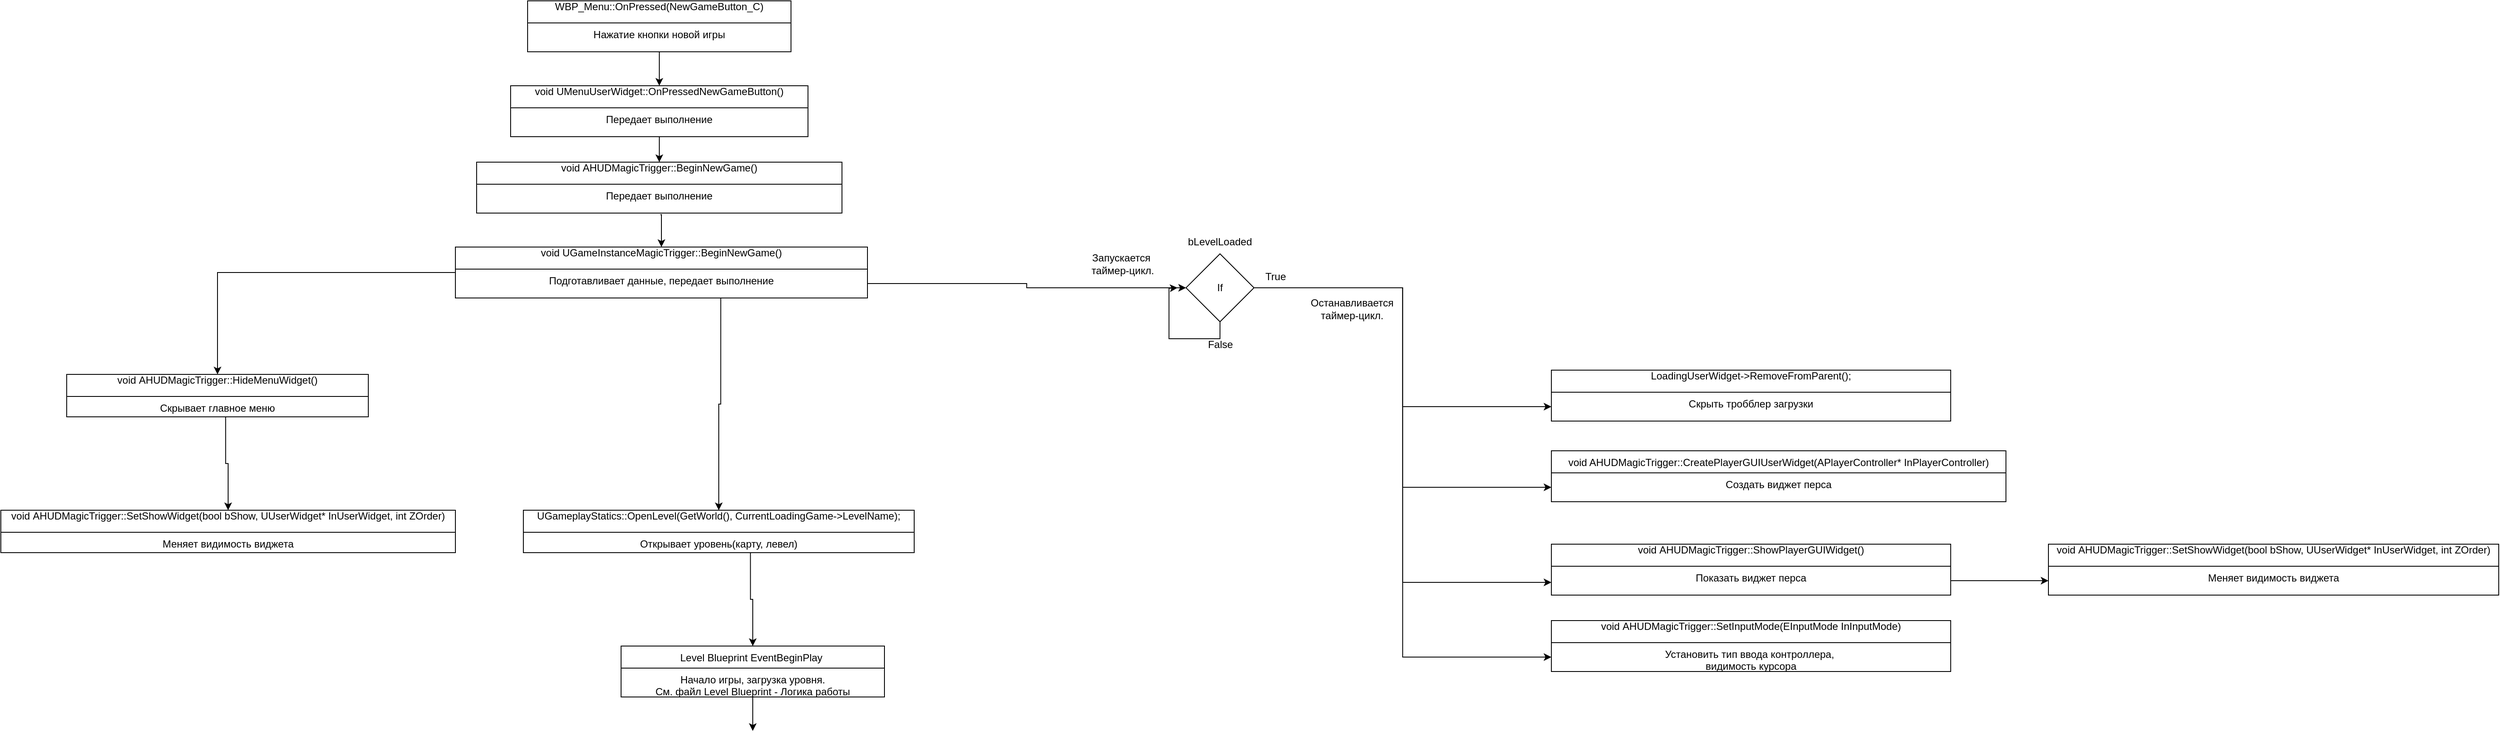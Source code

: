 <mxfile version="14.9.6" type="device"><diagram id="C5RBs43oDa-KdzZeNtuy" name="Page-1"><mxGraphModel dx="1359" dy="863" grid="1" gridSize="10" guides="1" tooltips="1" connect="1" arrows="1" fold="1" page="1" pageScale="1" pageWidth="3300" pageHeight="2339" math="0" shadow="0"><root><mxCell id="WIyWlLk6GJQsqaUBKTNV-0"/><mxCell id="WIyWlLk6GJQsqaUBKTNV-1" parent="WIyWlLk6GJQsqaUBKTNV-0"/><mxCell id="k80drEzrbuLq7IRVOUCI-0" value="" style="edgeStyle=orthogonalEdgeStyle;rounded=0;orthogonalLoop=1;jettySize=auto;html=0;" parent="WIyWlLk6GJQsqaUBKTNV-1" source="k80drEzrbuLq7IRVOUCI-1" edge="1"><mxGeometry relative="1" as="geometry"><mxPoint x="955" y="270" as="targetPoint"/></mxGeometry></mxCell><mxCell id="k80drEzrbuLq7IRVOUCI-1" value="WBP_Menu::OnPressed(NewGameButton_C)&#10;" style="swimlane;fontStyle=0;childLayout=stackLayout;horizontal=1;startSize=26;fillColor=none;horizontalStack=0;resizeParent=1;resizeParentMax=0;resizeLast=0;collapsible=0;marginBottom=0;html=0;autosize=0;" parent="WIyWlLk6GJQsqaUBKTNV-1" vertex="1"><mxGeometry x="800" y="170" width="310" height="60" as="geometry"><mxRectangle x="90" y="150" width="420" height="26" as="alternateBounds"/></mxGeometry></mxCell><mxCell id="k80drEzrbuLq7IRVOUCI-2" value="Нажатие кнопки новой игры" style="text;strokeColor=none;fillColor=none;align=center;verticalAlign=top;spacingLeft=4;spacingRight=4;overflow=hidden;rotatable=0;points=[[0,0.5],[1,0.5]];portConstraint=eastwest;collapsible=0;" parent="k80drEzrbuLq7IRVOUCI-1" vertex="1"><mxGeometry y="26" width="310" height="34" as="geometry"/></mxCell><mxCell id="k80drEzrbuLq7IRVOUCI-22" value="" style="edgeStyle=orthogonalEdgeStyle;rounded=0;orthogonalLoop=1;jettySize=auto;html=1;entryX=0.5;entryY=0;entryDx=0;entryDy=0;exitX=0.503;exitY=1.054;exitDx=0;exitDy=0;exitPerimeter=0;" parent="WIyWlLk6GJQsqaUBKTNV-1" source="kEYPDKSuyRXLrv-L3ns8-1" target="k80drEzrbuLq7IRVOUCI-20" edge="1"><mxGeometry relative="1" as="geometry"/></mxCell><mxCell id="kEYPDKSuyRXLrv-L3ns8-2" value="" style="edgeStyle=orthogonalEdgeStyle;rounded=0;orthogonalLoop=1;jettySize=auto;html=1;entryX=0.5;entryY=0;entryDx=0;entryDy=0;" parent="WIyWlLk6GJQsqaUBKTNV-1" source="k80drEzrbuLq7IRVOUCI-18" target="kEYPDKSuyRXLrv-L3ns8-0" edge="1"><mxGeometry relative="1" as="geometry"/></mxCell><mxCell id="k80drEzrbuLq7IRVOUCI-18" value="void UMenuUserWidget::OnPressedNewGameButton()&#10;" style="swimlane;fontStyle=0;childLayout=stackLayout;horizontal=1;startSize=26;fillColor=none;horizontalStack=0;resizeParent=1;resizeParentMax=0;resizeLast=0;collapsible=0;marginBottom=0;html=0;autosize=0;" parent="WIyWlLk6GJQsqaUBKTNV-1" vertex="1"><mxGeometry x="780" y="270" width="350" height="60" as="geometry"><mxRectangle x="90" y="150" width="420" height="26" as="alternateBounds"/></mxGeometry></mxCell><mxCell id="k80drEzrbuLq7IRVOUCI-19" value="Передает выполнение" style="text;strokeColor=none;fillColor=none;align=center;verticalAlign=top;spacingLeft=4;spacingRight=4;overflow=hidden;rotatable=0;points=[[0,0.5],[1,0.5]];portConstraint=eastwest;collapsible=0;" parent="k80drEzrbuLq7IRVOUCI-18" vertex="1"><mxGeometry y="26" width="350" height="34" as="geometry"/></mxCell><mxCell id="k80drEzrbuLq7IRVOUCI-28" value="" style="edgeStyle=orthogonalEdgeStyle;rounded=0;orthogonalLoop=1;jettySize=auto;html=1;entryX=0.5;entryY=0;entryDx=0;entryDy=0;" parent="WIyWlLk6GJQsqaUBKTNV-1" source="k80drEzrbuLq7IRVOUCI-20" target="k80drEzrbuLq7IRVOUCI-26" edge="1"><mxGeometry relative="1" as="geometry"/></mxCell><mxCell id="k80drEzrbuLq7IRVOUCI-20" value="void UGameInstanceMagicTrigger::BeginNewGame()&#10;" style="swimlane;fontStyle=0;childLayout=stackLayout;horizontal=1;startSize=26;fillColor=none;horizontalStack=0;resizeParent=1;resizeParentMax=0;resizeLast=0;collapsible=0;marginBottom=0;html=0;autosize=0;" parent="WIyWlLk6GJQsqaUBKTNV-1" vertex="1"><mxGeometry x="715" y="460" width="485" height="60" as="geometry"><mxRectangle x="90" y="150" width="420" height="26" as="alternateBounds"/></mxGeometry></mxCell><mxCell id="k80drEzrbuLq7IRVOUCI-21" value="Подготавливает данные, передает выполнение" style="text;strokeColor=none;fillColor=none;align=center;verticalAlign=top;spacingLeft=4;spacingRight=4;overflow=hidden;rotatable=0;points=[[0,0.5],[1,0.5]];portConstraint=eastwest;collapsible=0;" parent="k80drEzrbuLq7IRVOUCI-20" vertex="1"><mxGeometry y="26" width="485" height="34" as="geometry"/></mxCell><mxCell id="k80drEzrbuLq7IRVOUCI-26" value="void AHUDMagicTrigger::HideMenuWidget()&#10;" style="swimlane;fontStyle=0;childLayout=stackLayout;horizontal=1;startSize=26;fillColor=none;horizontalStack=0;resizeParent=1;resizeParentMax=0;resizeLast=0;collapsible=0;marginBottom=0;html=0;autosize=0;" parent="WIyWlLk6GJQsqaUBKTNV-1" vertex="1"><mxGeometry x="257.5" y="610" width="355" height="50" as="geometry"><mxRectangle x="90" y="150" width="420" height="26" as="alternateBounds"/></mxGeometry></mxCell><mxCell id="k80drEzrbuLq7IRVOUCI-27" value="Скрывает главное меню" style="text;strokeColor=none;fillColor=none;align=center;verticalAlign=top;spacingLeft=4;spacingRight=4;overflow=hidden;rotatable=0;points=[[0,0.5],[1,0.5]];portConstraint=eastwest;collapsible=0;" parent="k80drEzrbuLq7IRVOUCI-26" vertex="1"><mxGeometry y="26" width="355" height="24" as="geometry"/></mxCell><mxCell id="k80drEzrbuLq7IRVOUCI-29" value="UGameplayStatics::OpenLevel(GetWorld(), CurrentLoadingGame-&gt;LevelName);&#10;" style="swimlane;fontStyle=0;childLayout=stackLayout;horizontal=1;startSize=26;fillColor=none;horizontalStack=0;resizeParent=1;resizeParentMax=0;resizeLast=0;collapsible=0;marginBottom=0;html=0;autosize=0;" parent="WIyWlLk6GJQsqaUBKTNV-1" vertex="1"><mxGeometry x="795" y="770" width="460" height="50" as="geometry"><mxRectangle x="90" y="150" width="420" height="26" as="alternateBounds"/></mxGeometry></mxCell><mxCell id="k80drEzrbuLq7IRVOUCI-30" value="Открывает уровень(карту, левел)" style="text;strokeColor=none;fillColor=none;align=center;verticalAlign=top;spacingLeft=4;spacingRight=4;overflow=hidden;rotatable=0;points=[[0,0.5],[1,0.5]];portConstraint=eastwest;collapsible=0;" parent="k80drEzrbuLq7IRVOUCI-29" vertex="1"><mxGeometry y="26" width="460" height="24" as="geometry"/></mxCell><mxCell id="k80drEzrbuLq7IRVOUCI-33" style="edgeStyle=orthogonalEdgeStyle;rounded=0;orthogonalLoop=1;jettySize=auto;html=1;exitX=0.644;exitY=0.99;exitDx=0;exitDy=0;exitPerimeter=0;" parent="WIyWlLk6GJQsqaUBKTNV-1" source="k80drEzrbuLq7IRVOUCI-21" target="k80drEzrbuLq7IRVOUCI-29" edge="1"><mxGeometry relative="1" as="geometry"><mxPoint x="1015" y="530" as="sourcePoint"/></mxGeometry></mxCell><mxCell id="k80drEzrbuLq7IRVOUCI-36" style="edgeStyle=orthogonalEdgeStyle;rounded=0;orthogonalLoop=1;jettySize=auto;html=1;exitX=1;exitY=0.5;exitDx=0;exitDy=0;entryX=0;entryY=0.5;entryDx=0;entryDy=0;" parent="WIyWlLk6GJQsqaUBKTNV-1" source="k80drEzrbuLq7IRVOUCI-21" target="k80drEzrbuLq7IRVOUCI-68" edge="1"><mxGeometry relative="1" as="geometry"/></mxCell><mxCell id="k80drEzrbuLq7IRVOUCI-37" value="void AHUDMagicTrigger::SetShowWidget(bool bShow, UUserWidget* InUserWidget, int ZOrder)&#10;" style="swimlane;fontStyle=0;childLayout=stackLayout;horizontal=1;startSize=26;fillColor=none;horizontalStack=0;resizeParent=1;resizeParentMax=0;resizeLast=0;collapsible=0;marginBottom=0;html=0;autosize=0;" parent="WIyWlLk6GJQsqaUBKTNV-1" vertex="1"><mxGeometry x="180" y="770" width="535" height="50" as="geometry"><mxRectangle x="90" y="150" width="420" height="26" as="alternateBounds"/></mxGeometry></mxCell><mxCell id="k80drEzrbuLq7IRVOUCI-38" value="Меняет видимость виджета" style="text;strokeColor=none;fillColor=none;align=center;verticalAlign=top;spacingLeft=4;spacingRight=4;overflow=hidden;rotatable=0;points=[[0,0.5],[1,0.5]];portConstraint=eastwest;collapsible=0;" parent="k80drEzrbuLq7IRVOUCI-37" vertex="1"><mxGeometry y="26" width="535" height="24" as="geometry"/></mxCell><mxCell id="k80drEzrbuLq7IRVOUCI-40" style="edgeStyle=orthogonalEdgeStyle;rounded=0;orthogonalLoop=1;jettySize=auto;html=1;entryX=0.5;entryY=0;entryDx=0;entryDy=0;exitX=0.527;exitY=1;exitDx=0;exitDy=0;exitPerimeter=0;" parent="WIyWlLk6GJQsqaUBKTNV-1" source="k80drEzrbuLq7IRVOUCI-27" target="k80drEzrbuLq7IRVOUCI-37" edge="1"><mxGeometry relative="1" as="geometry"><mxPoint x="435.5" y="680" as="sourcePoint"/></mxGeometry></mxCell><mxCell id="k80drEzrbuLq7IRVOUCI-56" value="LoadingUserWidget-&gt;RemoveFromParent();&#10;" style="swimlane;fontStyle=0;childLayout=stackLayout;horizontal=1;startSize=26;fillColor=none;horizontalStack=0;resizeParent=1;resizeParentMax=0;resizeLast=0;collapsible=0;marginBottom=0;html=0;autosize=0;" parent="WIyWlLk6GJQsqaUBKTNV-1" vertex="1"><mxGeometry x="2004.97" y="605" width="470" height="60" as="geometry"><mxRectangle x="90" y="150" width="420" height="26" as="alternateBounds"/></mxGeometry></mxCell><mxCell id="k80drEzrbuLq7IRVOUCI-57" value="Скрыть тробблер загрузки" style="text;strokeColor=none;fillColor=none;align=center;verticalAlign=top;spacingLeft=4;spacingRight=4;overflow=hidden;rotatable=0;points=[[0,0.5],[1,0.5]];portConstraint=eastwest;collapsible=0;" parent="k80drEzrbuLq7IRVOUCI-56" vertex="1"><mxGeometry y="26" width="470" height="34" as="geometry"/></mxCell><mxCell id="k80drEzrbuLq7IRVOUCI-58" style="edgeStyle=orthogonalEdgeStyle;rounded=0;orthogonalLoop=1;jettySize=auto;html=1;entryX=0;entryY=0.5;entryDx=0;entryDy=0;exitX=1;exitY=0.5;exitDx=0;exitDy=0;" parent="WIyWlLk6GJQsqaUBKTNV-1" source="k80drEzrbuLq7IRVOUCI-68" target="k80drEzrbuLq7IRVOUCI-57" edge="1"><mxGeometry relative="1" as="geometry"><mxPoint x="1654.97" y="505" as="sourcePoint"/></mxGeometry></mxCell><mxCell id="k80drEzrbuLq7IRVOUCI-59" value="void AHUDMagicTrigger::ShowPlayerGUIWidget()&#10;" style="swimlane;fontStyle=0;childLayout=stackLayout;horizontal=1;startSize=26;fillColor=none;horizontalStack=0;resizeParent=1;resizeParentMax=0;resizeLast=0;collapsible=0;marginBottom=0;html=0;autosize=0;" parent="WIyWlLk6GJQsqaUBKTNV-1" vertex="1"><mxGeometry x="2004.97" y="810" width="470" height="60" as="geometry"><mxRectangle x="90" y="150" width="420" height="26" as="alternateBounds"/></mxGeometry></mxCell><mxCell id="k80drEzrbuLq7IRVOUCI-60" value="Показать виджет перса" style="text;strokeColor=none;fillColor=none;align=center;verticalAlign=top;spacingLeft=4;spacingRight=4;overflow=hidden;rotatable=0;points=[[0,0.5],[1,0.5]];portConstraint=eastwest;collapsible=0;" parent="k80drEzrbuLq7IRVOUCI-59" vertex="1"><mxGeometry y="26" width="470" height="34" as="geometry"/></mxCell><mxCell id="k80drEzrbuLq7IRVOUCI-61" style="edgeStyle=orthogonalEdgeStyle;rounded=0;orthogonalLoop=1;jettySize=auto;html=1;exitX=1;exitY=0.5;exitDx=0;exitDy=0;entryX=0;entryY=0.75;entryDx=0;entryDy=0;" parent="WIyWlLk6GJQsqaUBKTNV-1" source="k80drEzrbuLq7IRVOUCI-68" target="k80drEzrbuLq7IRVOUCI-59" edge="1"><mxGeometry relative="1" as="geometry"><mxPoint x="1664.94" y="728" as="sourcePoint"/></mxGeometry></mxCell><mxCell id="k80drEzrbuLq7IRVOUCI-62" value="void AHUDMagicTrigger::SetInputMode(EInputMode InInputMode)&#10;" style="swimlane;fontStyle=0;childLayout=stackLayout;horizontal=1;startSize=26;fillColor=none;horizontalStack=0;resizeParent=1;resizeParentMax=0;resizeLast=0;collapsible=0;marginBottom=0;html=0;autosize=0;" parent="WIyWlLk6GJQsqaUBKTNV-1" vertex="1"><mxGeometry x="2004.97" y="900" width="470" height="60" as="geometry"><mxRectangle x="90" y="150" width="420" height="26" as="alternateBounds"/></mxGeometry></mxCell><mxCell id="k80drEzrbuLq7IRVOUCI-63" value="Установить тип ввода контроллера, &#10;видимость курсора" style="text;strokeColor=none;fillColor=none;align=center;verticalAlign=top;spacingLeft=4;spacingRight=4;overflow=hidden;rotatable=0;points=[[0,0.5],[1,0.5]];portConstraint=eastwest;collapsible=0;" parent="k80drEzrbuLq7IRVOUCI-62" vertex="1"><mxGeometry y="26" width="470" height="34" as="geometry"/></mxCell><mxCell id="k80drEzrbuLq7IRVOUCI-64" value="void AHUDMagicTrigger::SetShowWidget(bool bShow, UUserWidget* InUserWidget, int ZOrder)&#10;" style="swimlane;fontStyle=0;childLayout=stackLayout;horizontal=1;startSize=26;fillColor=none;horizontalStack=0;resizeParent=1;resizeParentMax=0;resizeLast=0;collapsible=0;marginBottom=0;html=0;autosize=0;" parent="WIyWlLk6GJQsqaUBKTNV-1" vertex="1"><mxGeometry x="2590" y="810" width="530" height="60" as="geometry"><mxRectangle x="90" y="150" width="420" height="26" as="alternateBounds"/></mxGeometry></mxCell><mxCell id="k80drEzrbuLq7IRVOUCI-65" value="Меняет видимость виджета" style="text;strokeColor=none;fillColor=none;align=center;verticalAlign=top;spacingLeft=4;spacingRight=4;overflow=hidden;rotatable=0;points=[[0,0.5],[1,0.5]];portConstraint=eastwest;collapsible=0;" parent="k80drEzrbuLq7IRVOUCI-64" vertex="1"><mxGeometry y="26" width="530" height="34" as="geometry"/></mxCell><mxCell id="k80drEzrbuLq7IRVOUCI-66" style="edgeStyle=orthogonalEdgeStyle;rounded=0;orthogonalLoop=1;jettySize=auto;html=1;exitX=1;exitY=0.5;exitDx=0;exitDy=0;entryX=0;entryY=0.5;entryDx=0;entryDy=0;" parent="WIyWlLk6GJQsqaUBKTNV-1" source="k80drEzrbuLq7IRVOUCI-60" target="k80drEzrbuLq7IRVOUCI-65" edge="1"><mxGeometry relative="1" as="geometry"/></mxCell><mxCell id="k80drEzrbuLq7IRVOUCI-67" style="edgeStyle=orthogonalEdgeStyle;rounded=0;orthogonalLoop=1;jettySize=auto;html=1;exitX=1;exitY=0.5;exitDx=0;exitDy=0;entryX=0;entryY=0.5;entryDx=0;entryDy=0;" parent="WIyWlLk6GJQsqaUBKTNV-1" source="k80drEzrbuLq7IRVOUCI-68" target="k80drEzrbuLq7IRVOUCI-63" edge="1"><mxGeometry relative="1" as="geometry"><mxPoint x="1664.94" y="728" as="sourcePoint"/></mxGeometry></mxCell><mxCell id="n_eFRe4WhEGPY29LOg5F-2" style="edgeStyle=orthogonalEdgeStyle;rounded=0;orthogonalLoop=1;jettySize=auto;html=1;exitX=1;exitY=0.5;exitDx=0;exitDy=0;entryX=0;entryY=0.5;entryDx=0;entryDy=0;" edge="1" parent="WIyWlLk6GJQsqaUBKTNV-1" source="k80drEzrbuLq7IRVOUCI-68" target="n_eFRe4WhEGPY29LOg5F-1"><mxGeometry relative="1" as="geometry"/></mxCell><mxCell id="k80drEzrbuLq7IRVOUCI-68" value="If" style="rhombus;whiteSpace=wrap;html=1;" parent="WIyWlLk6GJQsqaUBKTNV-1" vertex="1"><mxGeometry x="1574.94" y="468" width="80" height="80" as="geometry"/></mxCell><mxCell id="k80drEzrbuLq7IRVOUCI-69" value="bLevelLoaded&#10;" style="text;align=center;verticalAlign=middle;resizable=0;points=[];autosize=1;strokeColor=none;" parent="WIyWlLk6GJQsqaUBKTNV-1" vertex="1"><mxGeometry x="1564.94" y="435" width="100" height="50" as="geometry"/></mxCell><mxCell id="k80drEzrbuLq7IRVOUCI-70" value="True" style="text;html=1;align=center;verticalAlign=middle;resizable=0;points=[];autosize=1;strokeColor=none;" parent="WIyWlLk6GJQsqaUBKTNV-1" vertex="1"><mxGeometry x="1659.94" y="485" width="40" height="20" as="geometry"/></mxCell><mxCell id="kEYPDKSuyRXLrv-L3ns8-5" value="" style="edgeStyle=orthogonalEdgeStyle;rounded=0;orthogonalLoop=1;jettySize=auto;html=1;" parent="WIyWlLk6GJQsqaUBKTNV-1" source="k80drEzrbuLq7IRVOUCI-73" edge="1"><mxGeometry relative="1" as="geometry"><mxPoint x="1065" y="1030" as="targetPoint"/></mxGeometry></mxCell><mxCell id="k80drEzrbuLq7IRVOUCI-73" value="Level Blueprint EventBeginPlay " style="swimlane;fontStyle=0;childLayout=stackLayout;horizontal=1;startSize=26;fillColor=none;horizontalStack=0;resizeParent=1;resizeParentMax=0;resizeLast=0;collapsible=0;marginBottom=0;html=0;autosize=0;" parent="WIyWlLk6GJQsqaUBKTNV-1" vertex="1"><mxGeometry x="910.0" y="930" width="310" height="60" as="geometry"><mxRectangle x="90" y="150" width="420" height="26" as="alternateBounds"/></mxGeometry></mxCell><mxCell id="k80drEzrbuLq7IRVOUCI-74" value="Начало игры, загрузка уровня.&#10;См. файл Level Blueprint - Логика работы" style="text;strokeColor=none;fillColor=none;align=center;verticalAlign=top;spacingLeft=4;spacingRight=4;overflow=hidden;rotatable=0;points=[[0,0.5],[1,0.5]];portConstraint=eastwest;collapsible=0;" parent="k80drEzrbuLq7IRVOUCI-73" vertex="1"><mxGeometry y="26" width="310" height="34" as="geometry"/></mxCell><mxCell id="kEYPDKSuyRXLrv-L3ns8-0" value="void AHUDMagicTrigger::BeginNewGame()&#10;" style="swimlane;fontStyle=0;childLayout=stackLayout;horizontal=1;startSize=26;fillColor=none;horizontalStack=0;resizeParent=1;resizeParentMax=0;resizeLast=0;collapsible=0;marginBottom=0;html=0;autosize=0;" parent="WIyWlLk6GJQsqaUBKTNV-1" vertex="1"><mxGeometry x="740" y="360" width="430" height="60" as="geometry"><mxRectangle x="90" y="150" width="420" height="26" as="alternateBounds"/></mxGeometry></mxCell><mxCell id="kEYPDKSuyRXLrv-L3ns8-1" value="Передает выполнение" style="text;strokeColor=none;fillColor=none;align=center;verticalAlign=top;spacingLeft=4;spacingRight=4;overflow=hidden;rotatable=0;points=[[0,0.5],[1,0.5]];portConstraint=eastwest;collapsible=0;" parent="kEYPDKSuyRXLrv-L3ns8-0" vertex="1"><mxGeometry y="26" width="430" height="34" as="geometry"/></mxCell><mxCell id="kEYPDKSuyRXLrv-L3ns8-24" value="False" style="text;html=1;align=center;verticalAlign=middle;resizable=0;points=[];autosize=1;strokeColor=none;" parent="WIyWlLk6GJQsqaUBKTNV-1" vertex="1"><mxGeometry x="1594.94" y="565" width="40" height="20" as="geometry"/></mxCell><mxCell id="kEYPDKSuyRXLrv-L3ns8-25" style="edgeStyle=orthogonalEdgeStyle;rounded=0;orthogonalLoop=1;jettySize=auto;html=1;exitX=0.5;exitY=1;exitDx=0;exitDy=0;" parent="WIyWlLk6GJQsqaUBKTNV-1" source="k80drEzrbuLq7IRVOUCI-68" edge="1"><mxGeometry relative="1" as="geometry"><mxPoint x="1564.97" y="508" as="targetPoint"/></mxGeometry></mxCell><mxCell id="kEYPDKSuyRXLrv-L3ns8-32" value="Запускается&amp;nbsp;&lt;br&gt;таймер-цикл." style="text;html=1;align=center;verticalAlign=middle;resizable=0;points=[];autosize=1;strokeColor=none;" parent="WIyWlLk6GJQsqaUBKTNV-1" vertex="1"><mxGeometry x="1454.97" y="465" width="90" height="30" as="geometry"/></mxCell><mxCell id="kEYPDKSuyRXLrv-L3ns8-34" style="edgeStyle=orthogonalEdgeStyle;rounded=0;orthogonalLoop=1;jettySize=auto;html=1;entryX=0.5;entryY=0;entryDx=0;entryDy=0;exitX=0.581;exitY=0.988;exitDx=0;exitDy=0;exitPerimeter=0;" parent="WIyWlLk6GJQsqaUBKTNV-1" source="k80drEzrbuLq7IRVOUCI-30" target="k80drEzrbuLq7IRVOUCI-73" edge="1"><mxGeometry relative="1" as="geometry"/></mxCell><mxCell id="kEYPDKSuyRXLrv-L3ns8-53" value="Останавливается&lt;br&gt;таймер-цикл." style="text;html=1;align=center;verticalAlign=middle;resizable=0;points=[];autosize=1;strokeColor=none;" parent="WIyWlLk6GJQsqaUBKTNV-1" vertex="1"><mxGeometry x="1714.97" y="518" width="110" height="30" as="geometry"/></mxCell><mxCell id="n_eFRe4WhEGPY29LOg5F-0" value="void AHUDMagicTrigger::CreatePlayerGUIUserWidget(APlayerController* InPlayerController)" style="swimlane;fontStyle=0;childLayout=stackLayout;horizontal=1;startSize=26;fillColor=none;horizontalStack=0;resizeParent=1;resizeParentMax=0;resizeLast=0;collapsible=0;marginBottom=0;html=0;autosize=0;" vertex="1" parent="WIyWlLk6GJQsqaUBKTNV-1"><mxGeometry x="2004.97" y="700" width="535.03" height="60" as="geometry"><mxRectangle x="90" y="150" width="420" height="26" as="alternateBounds"/></mxGeometry></mxCell><mxCell id="n_eFRe4WhEGPY29LOg5F-1" value="Создать виджет перса" style="text;strokeColor=none;fillColor=none;align=center;verticalAlign=top;spacingLeft=4;spacingRight=4;overflow=hidden;rotatable=0;points=[[0,0.5],[1,0.5]];portConstraint=eastwest;collapsible=0;" vertex="1" parent="n_eFRe4WhEGPY29LOg5F-0"><mxGeometry y="26" width="535.03" height="34" as="geometry"/></mxCell></root></mxGraphModel></diagram></mxfile>